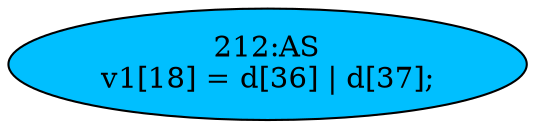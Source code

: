 strict digraph "" {
	node [label="\N"];
	"212:AS"	 [ast="<pyverilog.vparser.ast.Assign object at 0x7f4056d88b90>",
		def_var="['v1']",
		fillcolor=deepskyblue,
		label="212:AS
v1[18] = d[36] | d[37];",
		statements="[]",
		style=filled,
		typ=Assign,
		use_var="['d', 'd']"];
}
